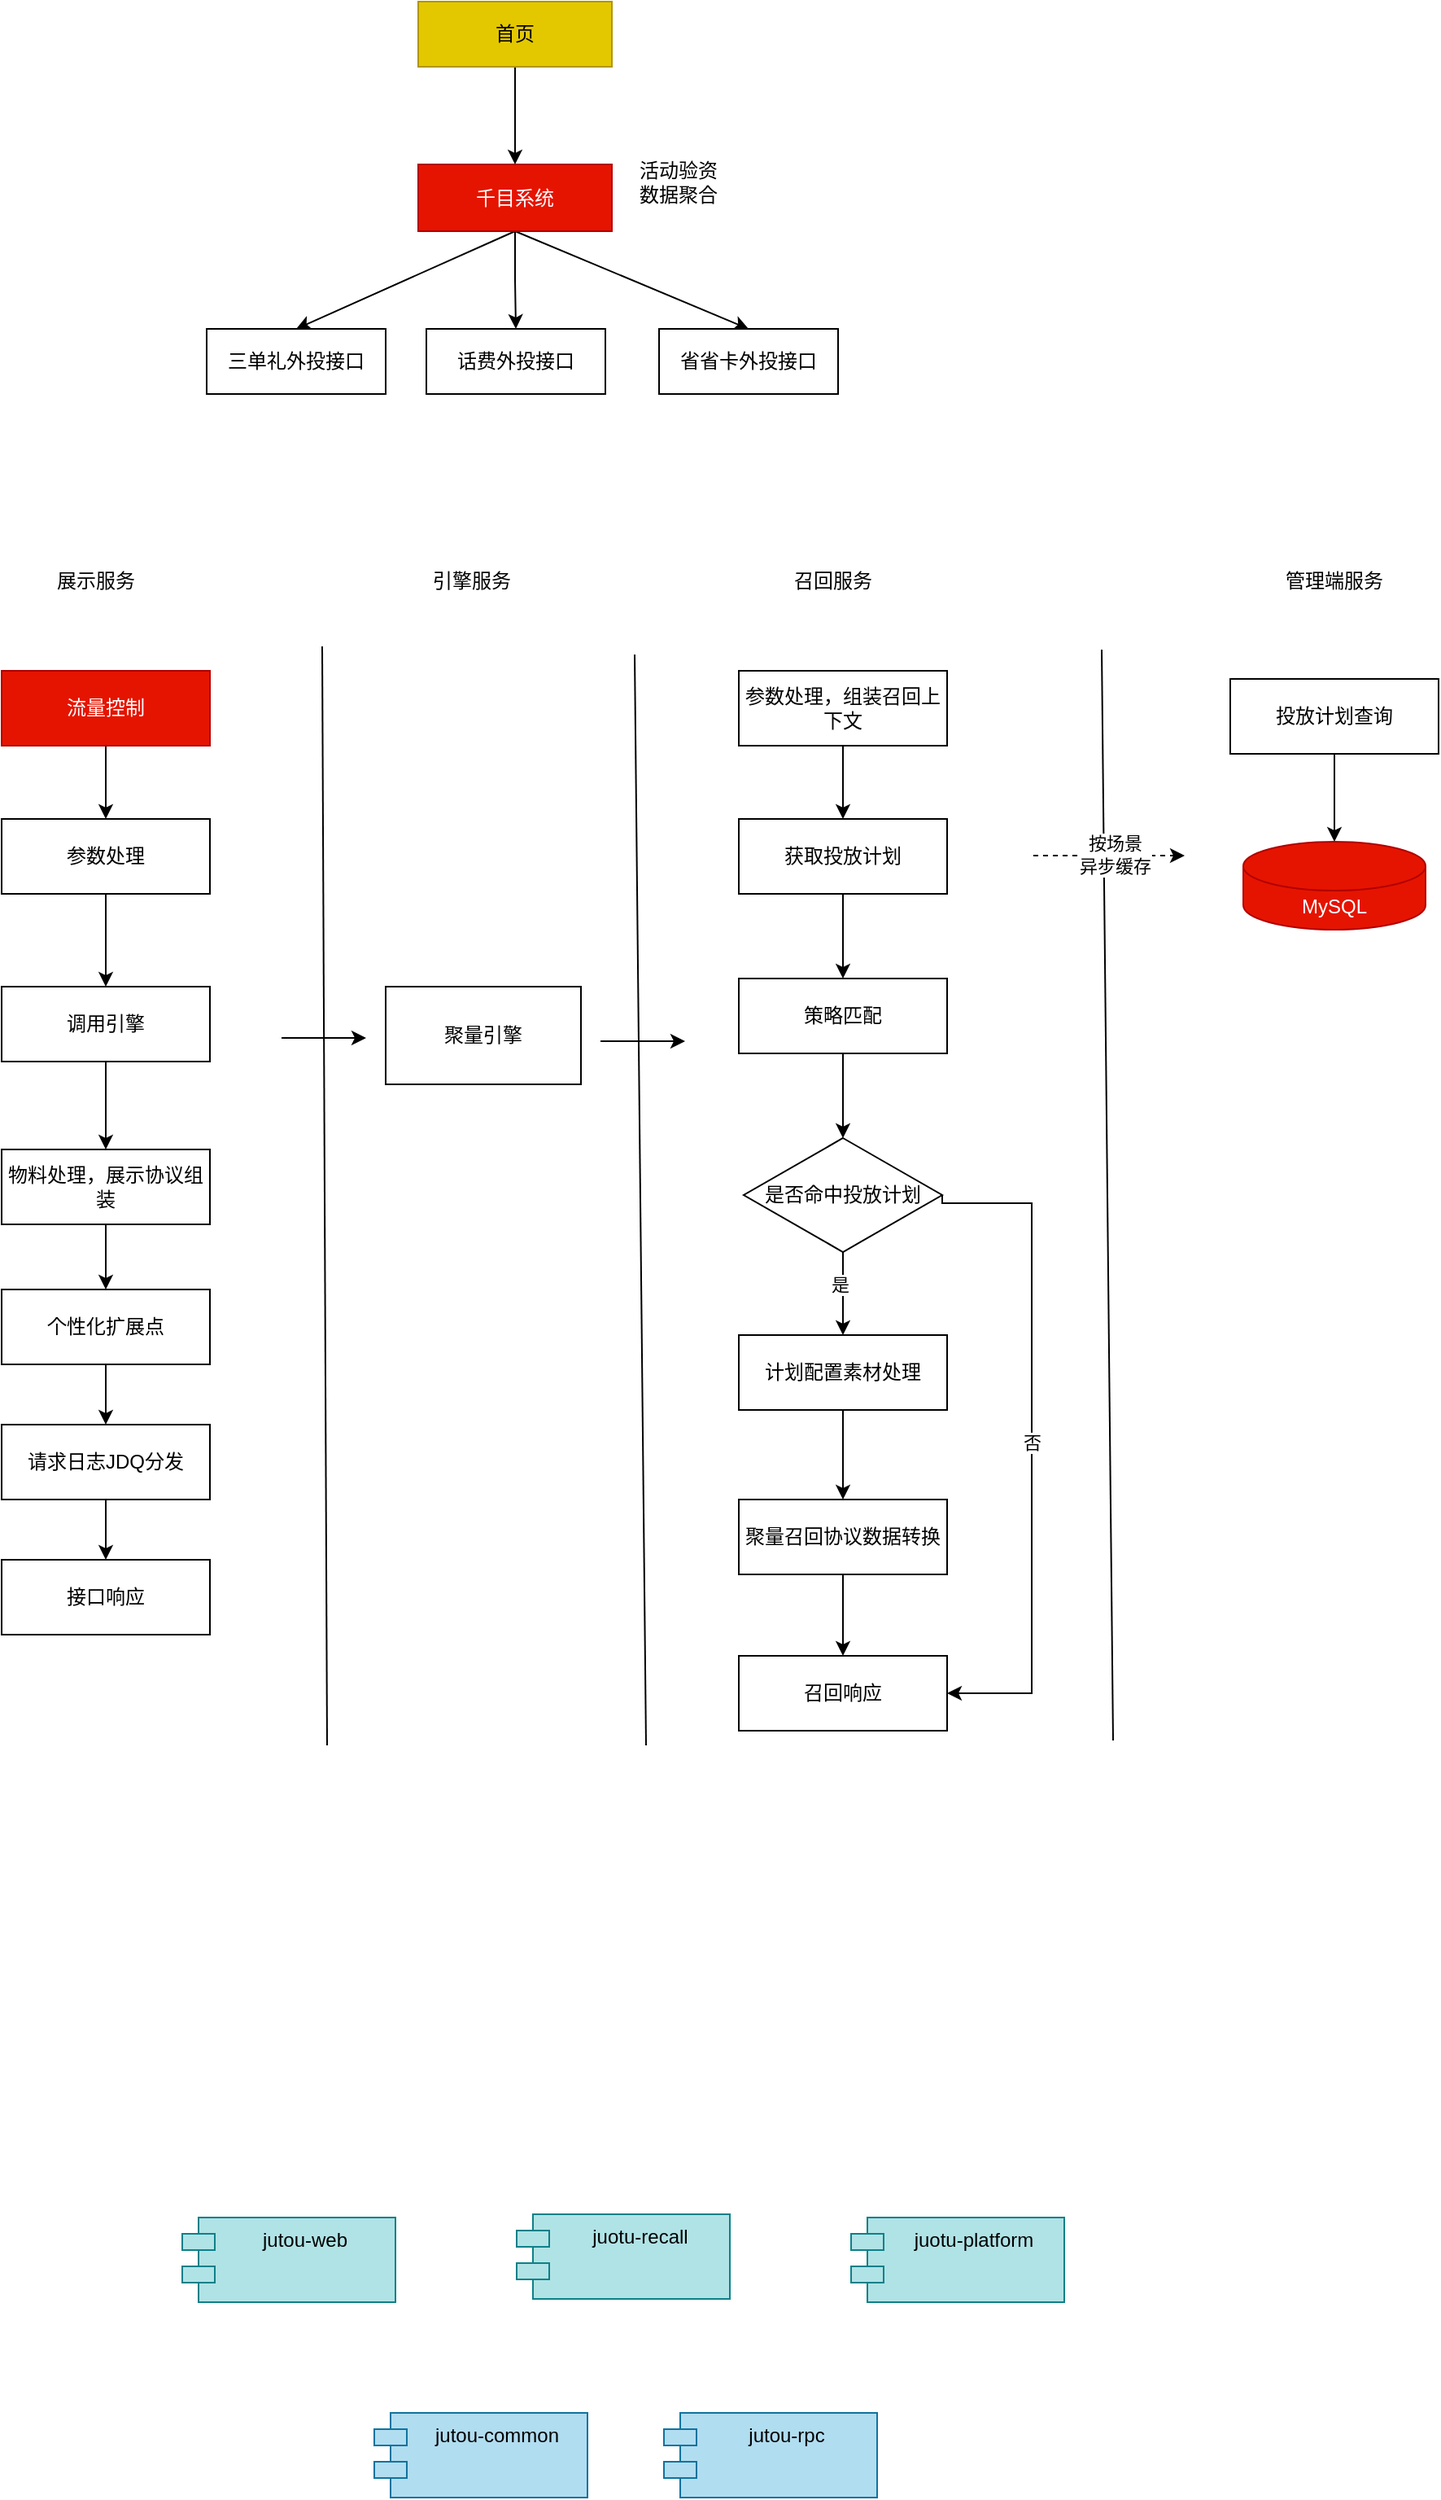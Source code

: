 <mxfile version="21.1.4" type="github">
  <diagram name="第 1 页" id="cTXhzEJ9n4TDVEFNR6YO">
    <mxGraphModel dx="1306" dy="798" grid="0" gridSize="10" guides="1" tooltips="1" connect="1" arrows="1" fold="1" page="1" pageScale="1" pageWidth="827" pageHeight="1169" math="0" shadow="0">
      <root>
        <mxCell id="0" />
        <mxCell id="1" parent="0" />
        <mxCell id="Xtmy36vnMTvoriy4tiQI-6" value="" style="edgeStyle=orthogonalEdgeStyle;rounded=0;orthogonalLoop=1;jettySize=auto;html=1;" parent="1" source="Xtmy36vnMTvoriy4tiQI-1" target="Xtmy36vnMTvoriy4tiQI-2" edge="1">
          <mxGeometry relative="1" as="geometry" />
        </mxCell>
        <mxCell id="Xtmy36vnMTvoriy4tiQI-1" value="首页" style="rounded=0;whiteSpace=wrap;html=1;fillColor=#e3c800;strokeColor=#B09500;fontColor=#000000;" parent="1" vertex="1">
          <mxGeometry x="529" y="337" width="119" height="40" as="geometry" />
        </mxCell>
        <mxCell id="Xtmy36vnMTvoriy4tiQI-7" value="" style="edgeStyle=orthogonalEdgeStyle;rounded=0;orthogonalLoop=1;jettySize=auto;html=1;" parent="1" source="Xtmy36vnMTvoriy4tiQI-2" target="Xtmy36vnMTvoriy4tiQI-4" edge="1">
          <mxGeometry relative="1" as="geometry" />
        </mxCell>
        <mxCell id="Xtmy36vnMTvoriy4tiQI-8" style="rounded=0;orthogonalLoop=1;jettySize=auto;html=1;exitX=0.5;exitY=1;exitDx=0;exitDy=0;entryX=0.5;entryY=0;entryDx=0;entryDy=0;" parent="1" source="Xtmy36vnMTvoriy4tiQI-2" target="Xtmy36vnMTvoriy4tiQI-3" edge="1">
          <mxGeometry relative="1" as="geometry" />
        </mxCell>
        <mxCell id="Xtmy36vnMTvoriy4tiQI-9" style="rounded=0;orthogonalLoop=1;jettySize=auto;html=1;exitX=0.5;exitY=1;exitDx=0;exitDy=0;entryX=0.5;entryY=0;entryDx=0;entryDy=0;" parent="1" source="Xtmy36vnMTvoriy4tiQI-2" target="Xtmy36vnMTvoriy4tiQI-5" edge="1">
          <mxGeometry relative="1" as="geometry" />
        </mxCell>
        <mxCell id="Xtmy36vnMTvoriy4tiQI-2" value="千目系统" style="rounded=0;whiteSpace=wrap;html=1;fillColor=#e51400;strokeColor=#B20000;fontColor=#ffffff;" parent="1" vertex="1">
          <mxGeometry x="529" y="437" width="119" height="41" as="geometry" />
        </mxCell>
        <mxCell id="Xtmy36vnMTvoriy4tiQI-3" value="三单礼外投接口" style="rounded=0;whiteSpace=wrap;html=1;" parent="1" vertex="1">
          <mxGeometry x="399" y="538" width="110" height="40" as="geometry" />
        </mxCell>
        <mxCell id="Xtmy36vnMTvoriy4tiQI-4" value="话费外投接口" style="rounded=0;whiteSpace=wrap;html=1;" parent="1" vertex="1">
          <mxGeometry x="534" y="538" width="110" height="40" as="geometry" />
        </mxCell>
        <mxCell id="Xtmy36vnMTvoriy4tiQI-5" value="省省卡外投接口" style="rounded=0;whiteSpace=wrap;html=1;" parent="1" vertex="1">
          <mxGeometry x="677" y="538" width="110" height="40" as="geometry" />
        </mxCell>
        <mxCell id="Xtmy36vnMTvoriy4tiQI-10" value="活动验资&lt;br&gt;数据聚合" style="text;html=1;strokeColor=none;fillColor=none;align=center;verticalAlign=middle;whiteSpace=wrap;rounded=0;" parent="1" vertex="1">
          <mxGeometry x="659" y="433" width="60" height="30" as="geometry" />
        </mxCell>
        <mxCell id="Xtmy36vnMTvoriy4tiQI-16" value="" style="edgeStyle=orthogonalEdgeStyle;rounded=0;orthogonalLoop=1;jettySize=auto;html=1;" parent="1" source="Xtmy36vnMTvoriy4tiQI-12" target="Xtmy36vnMTvoriy4tiQI-13" edge="1">
          <mxGeometry relative="1" as="geometry" />
        </mxCell>
        <mxCell id="Xtmy36vnMTvoriy4tiQI-12" value="参数处理，组装召回上下文" style="rounded=0;whiteSpace=wrap;html=1;" parent="1" vertex="1">
          <mxGeometry x="726" y="748" width="128" height="46" as="geometry" />
        </mxCell>
        <mxCell id="Xtmy36vnMTvoriy4tiQI-18" value="" style="edgeStyle=orthogonalEdgeStyle;rounded=0;orthogonalLoop=1;jettySize=auto;html=1;" parent="1" source="Xtmy36vnMTvoriy4tiQI-13" target="Xtmy36vnMTvoriy4tiQI-17" edge="1">
          <mxGeometry relative="1" as="geometry" />
        </mxCell>
        <mxCell id="Xtmy36vnMTvoriy4tiQI-13" value="获取投放计划" style="rounded=0;whiteSpace=wrap;html=1;" parent="1" vertex="1">
          <mxGeometry x="726" y="839" width="128" height="46" as="geometry" />
        </mxCell>
        <mxCell id="Xtmy36vnMTvoriy4tiQI-14" value="" style="endArrow=none;html=1;rounded=0;" parent="1" edge="1">
          <mxGeometry width="50" height="50" relative="1" as="geometry">
            <mxPoint x="669" y="1408" as="sourcePoint" />
            <mxPoint x="662" y="738" as="targetPoint" />
          </mxGeometry>
        </mxCell>
        <mxCell id="Xtmy36vnMTvoriy4tiQI-15" value="" style="endArrow=none;html=1;rounded=0;" parent="1" edge="1">
          <mxGeometry width="50" height="50" relative="1" as="geometry">
            <mxPoint x="473" y="1408" as="sourcePoint" />
            <mxPoint x="470" y="733" as="targetPoint" />
          </mxGeometry>
        </mxCell>
        <mxCell id="Xtmy36vnMTvoriy4tiQI-53" value="" style="edgeStyle=orthogonalEdgeStyle;rounded=0;orthogonalLoop=1;jettySize=auto;html=1;" parent="1" source="Xtmy36vnMTvoriy4tiQI-17" target="Xtmy36vnMTvoriy4tiQI-52" edge="1">
          <mxGeometry relative="1" as="geometry" />
        </mxCell>
        <mxCell id="Xtmy36vnMTvoriy4tiQI-17" value="策略匹配" style="rounded=0;whiteSpace=wrap;html=1;" parent="1" vertex="1">
          <mxGeometry x="726" y="937" width="128" height="46" as="geometry" />
        </mxCell>
        <mxCell id="Xtmy36vnMTvoriy4tiQI-19" value="" style="edgeStyle=orthogonalEdgeStyle;rounded=0;orthogonalLoop=1;jettySize=auto;html=1;" parent="1" source="Xtmy36vnMTvoriy4tiQI-20" target="Xtmy36vnMTvoriy4tiQI-22" edge="1">
          <mxGeometry relative="1" as="geometry" />
        </mxCell>
        <mxCell id="Xtmy36vnMTvoriy4tiQI-20" value="参数处理" style="rounded=0;whiteSpace=wrap;html=1;" parent="1" vertex="1">
          <mxGeometry x="273" y="839" width="128" height="46" as="geometry" />
        </mxCell>
        <mxCell id="Xtmy36vnMTvoriy4tiQI-21" value="" style="edgeStyle=orthogonalEdgeStyle;rounded=0;orthogonalLoop=1;jettySize=auto;html=1;" parent="1" source="Xtmy36vnMTvoriy4tiQI-22" target="Xtmy36vnMTvoriy4tiQI-23" edge="1">
          <mxGeometry relative="1" as="geometry" />
        </mxCell>
        <mxCell id="Xtmy36vnMTvoriy4tiQI-22" value="调用引擎" style="rounded=0;whiteSpace=wrap;html=1;" parent="1" vertex="1">
          <mxGeometry x="273" y="942" width="128" height="46" as="geometry" />
        </mxCell>
        <mxCell id="Xtmy36vnMTvoriy4tiQI-31" value="" style="edgeStyle=orthogonalEdgeStyle;rounded=0;orthogonalLoop=1;jettySize=auto;html=1;" parent="1" source="Xtmy36vnMTvoriy4tiQI-23" target="Xtmy36vnMTvoriy4tiQI-30" edge="1">
          <mxGeometry relative="1" as="geometry" />
        </mxCell>
        <mxCell id="Xtmy36vnMTvoriy4tiQI-23" value="物料处理，展示协议组装" style="rounded=0;whiteSpace=wrap;html=1;" parent="1" vertex="1">
          <mxGeometry x="273" y="1042" width="128" height="46" as="geometry" />
        </mxCell>
        <mxCell id="Xtmy36vnMTvoriy4tiQI-24" value="聚量引擎" style="rounded=0;whiteSpace=wrap;html=1;" parent="1" vertex="1">
          <mxGeometry x="509" y="942" width="120" height="60" as="geometry" />
        </mxCell>
        <mxCell id="Xtmy36vnMTvoriy4tiQI-25" value="" style="endArrow=classic;html=1;rounded=0;" parent="1" edge="1">
          <mxGeometry width="50" height="50" relative="1" as="geometry">
            <mxPoint x="445" y="973.5" as="sourcePoint" />
            <mxPoint x="497" y="973.5" as="targetPoint" />
          </mxGeometry>
        </mxCell>
        <mxCell id="Xtmy36vnMTvoriy4tiQI-26" value="" style="endArrow=classic;html=1;rounded=0;" parent="1" edge="1">
          <mxGeometry width="50" height="50" relative="1" as="geometry">
            <mxPoint x="641" y="975.5" as="sourcePoint" />
            <mxPoint x="693" y="975.5" as="targetPoint" />
          </mxGeometry>
        </mxCell>
        <mxCell id="Xtmy36vnMTvoriy4tiQI-29" value="" style="edgeStyle=orthogonalEdgeStyle;rounded=0;orthogonalLoop=1;jettySize=auto;html=1;" parent="1" source="Xtmy36vnMTvoriy4tiQI-28" target="Xtmy36vnMTvoriy4tiQI-20" edge="1">
          <mxGeometry relative="1" as="geometry" />
        </mxCell>
        <mxCell id="Xtmy36vnMTvoriy4tiQI-28" value="流量控制" style="rounded=0;whiteSpace=wrap;html=1;fillColor=#e51400;fontColor=#ffffff;strokeColor=#B20000;" parent="1" vertex="1">
          <mxGeometry x="273" y="748" width="128" height="46" as="geometry" />
        </mxCell>
        <mxCell id="Xtmy36vnMTvoriy4tiQI-33" value="" style="edgeStyle=orthogonalEdgeStyle;rounded=0;orthogonalLoop=1;jettySize=auto;html=1;" parent="1" source="Xtmy36vnMTvoriy4tiQI-30" target="Xtmy36vnMTvoriy4tiQI-32" edge="1">
          <mxGeometry relative="1" as="geometry" />
        </mxCell>
        <mxCell id="Xtmy36vnMTvoriy4tiQI-30" value="个性化扩展点" style="rounded=0;whiteSpace=wrap;html=1;" parent="1" vertex="1">
          <mxGeometry x="273" y="1128" width="128" height="46" as="geometry" />
        </mxCell>
        <mxCell id="Xtmy36vnMTvoriy4tiQI-35" value="" style="edgeStyle=orthogonalEdgeStyle;rounded=0;orthogonalLoop=1;jettySize=auto;html=1;" parent="1" source="Xtmy36vnMTvoriy4tiQI-32" target="Xtmy36vnMTvoriy4tiQI-34" edge="1">
          <mxGeometry relative="1" as="geometry" />
        </mxCell>
        <mxCell id="Xtmy36vnMTvoriy4tiQI-32" value="请求日志JDQ分发" style="rounded=0;whiteSpace=wrap;html=1;" parent="1" vertex="1">
          <mxGeometry x="273" y="1211" width="128" height="46" as="geometry" />
        </mxCell>
        <mxCell id="Xtmy36vnMTvoriy4tiQI-34" value="接口响应" style="rounded=0;whiteSpace=wrap;html=1;" parent="1" vertex="1">
          <mxGeometry x="273" y="1294" width="128" height="46" as="geometry" />
        </mxCell>
        <mxCell id="Xtmy36vnMTvoriy4tiQI-49" value="" style="edgeStyle=orthogonalEdgeStyle;rounded=0;orthogonalLoop=1;jettySize=auto;html=1;" parent="1" source="Xtmy36vnMTvoriy4tiQI-45" target="Xtmy36vnMTvoriy4tiQI-48" edge="1">
          <mxGeometry relative="1" as="geometry" />
        </mxCell>
        <mxCell id="Xtmy36vnMTvoriy4tiQI-45" value="计划配置素材处理" style="rounded=0;whiteSpace=wrap;html=1;" parent="1" vertex="1">
          <mxGeometry x="726" y="1156" width="128" height="46" as="geometry" />
        </mxCell>
        <mxCell id="Xtmy36vnMTvoriy4tiQI-51" value="" style="edgeStyle=orthogonalEdgeStyle;rounded=0;orthogonalLoop=1;jettySize=auto;html=1;" parent="1" source="Xtmy36vnMTvoriy4tiQI-48" target="Xtmy36vnMTvoriy4tiQI-50" edge="1">
          <mxGeometry relative="1" as="geometry" />
        </mxCell>
        <mxCell id="Xtmy36vnMTvoriy4tiQI-48" value="聚量召回协议数据转换" style="rounded=0;whiteSpace=wrap;html=1;" parent="1" vertex="1">
          <mxGeometry x="726" y="1257" width="128" height="46" as="geometry" />
        </mxCell>
        <mxCell id="Xtmy36vnMTvoriy4tiQI-50" value="召回响应" style="rounded=0;whiteSpace=wrap;html=1;" parent="1" vertex="1">
          <mxGeometry x="726" y="1353" width="128" height="46" as="geometry" />
        </mxCell>
        <mxCell id="Xtmy36vnMTvoriy4tiQI-54" value="" style="edgeStyle=orthogonalEdgeStyle;rounded=0;orthogonalLoop=1;jettySize=auto;html=1;" parent="1" source="Xtmy36vnMTvoriy4tiQI-52" target="Xtmy36vnMTvoriy4tiQI-45" edge="1">
          <mxGeometry relative="1" as="geometry" />
        </mxCell>
        <mxCell id="Xtmy36vnMTvoriy4tiQI-56" value="是" style="edgeLabel;html=1;align=center;verticalAlign=middle;resizable=0;points=[];" parent="Xtmy36vnMTvoriy4tiQI-54" vertex="1" connectable="0">
          <mxGeometry x="-0.217" y="1" relative="1" as="geometry">
            <mxPoint x="-3" as="offset" />
          </mxGeometry>
        </mxCell>
        <mxCell id="Xtmy36vnMTvoriy4tiQI-55" value="否" style="edgeStyle=orthogonalEdgeStyle;rounded=0;orthogonalLoop=1;jettySize=auto;html=1;exitX=1;exitY=0.5;exitDx=0;exitDy=0;entryX=1;entryY=0.5;entryDx=0;entryDy=0;" parent="1" source="Xtmy36vnMTvoriy4tiQI-52" target="Xtmy36vnMTvoriy4tiQI-50" edge="1">
          <mxGeometry relative="1" as="geometry">
            <Array as="points">
              <mxPoint x="906" y="1075" />
              <mxPoint x="906" y="1376" />
            </Array>
          </mxGeometry>
        </mxCell>
        <mxCell id="Xtmy36vnMTvoriy4tiQI-52" value="是否命中投放计划" style="rhombus;whiteSpace=wrap;html=1;rounded=0;" parent="1" vertex="1">
          <mxGeometry x="729" y="1035" width="122" height="70" as="geometry" />
        </mxCell>
        <mxCell id="Xtmy36vnMTvoriy4tiQI-57" value="" style="endArrow=none;html=1;rounded=0;" parent="1" edge="1">
          <mxGeometry width="50" height="50" relative="1" as="geometry">
            <mxPoint x="956" y="1405" as="sourcePoint" />
            <mxPoint x="949" y="735" as="targetPoint" />
          </mxGeometry>
        </mxCell>
        <mxCell id="Xtmy36vnMTvoriy4tiQI-58" value="" style="endArrow=classic;html=1;rounded=0;dashed=1;" parent="1" edge="1">
          <mxGeometry width="50" height="50" relative="1" as="geometry">
            <mxPoint x="907" y="861.5" as="sourcePoint" />
            <mxPoint x="1000" y="861.5" as="targetPoint" />
          </mxGeometry>
        </mxCell>
        <mxCell id="Xtmy36vnMTvoriy4tiQI-59" value="按场景&lt;br&gt;异步缓存" style="edgeLabel;html=1;align=center;verticalAlign=middle;resizable=0;points=[];" parent="Xtmy36vnMTvoriy4tiQI-58" vertex="1" connectable="0">
          <mxGeometry x="0.077" y="1" relative="1" as="geometry">
            <mxPoint as="offset" />
          </mxGeometry>
        </mxCell>
        <mxCell id="Xtmy36vnMTvoriy4tiQI-62" value="" style="edgeStyle=orthogonalEdgeStyle;rounded=0;orthogonalLoop=1;jettySize=auto;html=1;" parent="1" source="Xtmy36vnMTvoriy4tiQI-60" target="Xtmy36vnMTvoriy4tiQI-61" edge="1">
          <mxGeometry relative="1" as="geometry" />
        </mxCell>
        <mxCell id="Xtmy36vnMTvoriy4tiQI-60" value="投放计划查询" style="rounded=0;whiteSpace=wrap;html=1;" parent="1" vertex="1">
          <mxGeometry x="1028" y="753" width="128" height="46" as="geometry" />
        </mxCell>
        <mxCell id="Xtmy36vnMTvoriy4tiQI-61" value="MySQL" style="shape=cylinder3;whiteSpace=wrap;html=1;boundedLbl=1;backgroundOutline=1;size=15;fillColor=#e51400;fontColor=#ffffff;strokeColor=#B20000;" parent="1" vertex="1">
          <mxGeometry x="1036" y="853" width="112" height="54" as="geometry" />
        </mxCell>
        <mxCell id="Xtmy36vnMTvoriy4tiQI-63" value="展示服务" style="text;html=1;strokeColor=none;fillColor=none;align=center;verticalAlign=middle;whiteSpace=wrap;rounded=0;" parent="1" vertex="1">
          <mxGeometry x="301" y="678" width="60" height="30" as="geometry" />
        </mxCell>
        <mxCell id="Xtmy36vnMTvoriy4tiQI-64" value="召回服务" style="text;html=1;strokeColor=none;fillColor=none;align=center;verticalAlign=middle;whiteSpace=wrap;rounded=0;" parent="1" vertex="1">
          <mxGeometry x="754" y="678" width="60" height="30" as="geometry" />
        </mxCell>
        <mxCell id="Xtmy36vnMTvoriy4tiQI-65" value="管理端服务" style="text;html=1;strokeColor=none;fillColor=none;align=center;verticalAlign=middle;whiteSpace=wrap;rounded=0;" parent="1" vertex="1">
          <mxGeometry x="1051" y="682.5" width="82" height="21" as="geometry" />
        </mxCell>
        <mxCell id="Xtmy36vnMTvoriy4tiQI-71" value="引擎服务" style="text;html=1;strokeColor=none;fillColor=none;align=center;verticalAlign=middle;whiteSpace=wrap;rounded=0;" parent="1" vertex="1">
          <mxGeometry x="532" y="678" width="60" height="30" as="geometry" />
        </mxCell>
        <mxCell id="Xtmy36vnMTvoriy4tiQI-75" value="jutou-common" style="shape=module;align=left;spacingLeft=20;align=center;verticalAlign=top;whiteSpace=wrap;html=1;fillColor=#b1ddf0;strokeColor=#10739e;" parent="1" vertex="1">
          <mxGeometry x="502" y="1818" width="131" height="52" as="geometry" />
        </mxCell>
        <mxCell id="Xtmy36vnMTvoriy4tiQI-76" value="jutou-rpc" style="shape=module;align=left;spacingLeft=20;align=center;verticalAlign=top;whiteSpace=wrap;html=1;fillColor=#b1ddf0;strokeColor=#10739e;" parent="1" vertex="1">
          <mxGeometry x="680" y="1818" width="131" height="52" as="geometry" />
        </mxCell>
        <mxCell id="Xtmy36vnMTvoriy4tiQI-77" value="jutou-web" style="shape=module;align=left;spacingLeft=20;align=center;verticalAlign=top;whiteSpace=wrap;html=1;fillColor=#b0e3e6;strokeColor=#0e8088;" parent="1" vertex="1">
          <mxGeometry x="384" y="1698" width="131" height="52" as="geometry" />
        </mxCell>
        <mxCell id="Xtmy36vnMTvoriy4tiQI-78" value="juotu-recall" style="shape=module;align=left;spacingLeft=20;align=center;verticalAlign=top;whiteSpace=wrap;html=1;fillColor=#b0e3e6;strokeColor=#0e8088;" parent="1" vertex="1">
          <mxGeometry x="589.5" y="1696" width="131" height="52" as="geometry" />
        </mxCell>
        <mxCell id="Xtmy36vnMTvoriy4tiQI-79" value="juotu-platform" style="shape=module;align=left;spacingLeft=20;align=center;verticalAlign=top;whiteSpace=wrap;html=1;fillColor=#b0e3e6;strokeColor=#0e8088;" parent="1" vertex="1">
          <mxGeometry x="795" y="1698" width="131" height="52" as="geometry" />
        </mxCell>
      </root>
    </mxGraphModel>
  </diagram>
</mxfile>
